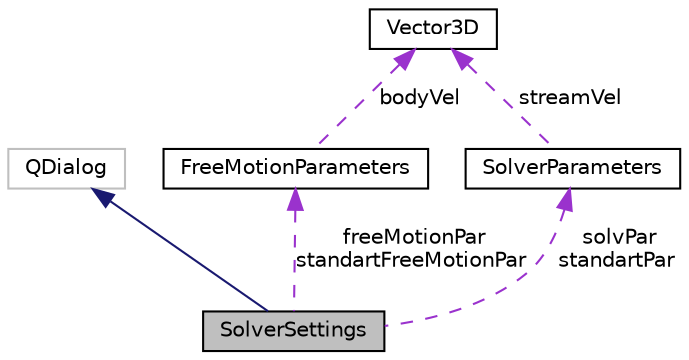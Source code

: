 digraph "SolverSettings"
{
  edge [fontname="Helvetica",fontsize="10",labelfontname="Helvetica",labelfontsize="10"];
  node [fontname="Helvetica",fontsize="10",shape=record];
  Node2 [label="SolverSettings",height=0.2,width=0.4,color="black", fillcolor="grey75", style="filled", fontcolor="black"];
  Node3 -> Node2 [dir="back",color="midnightblue",fontsize="10",style="solid",fontname="Helvetica"];
  Node3 [label="QDialog",height=0.2,width=0.4,color="grey75", fillcolor="white", style="filled"];
  Node4 -> Node2 [dir="back",color="darkorchid3",fontsize="10",style="dashed",label=" freeMotionPar\nstandartFreeMotionPar" ,fontname="Helvetica"];
  Node4 [label="FreeMotionParameters",height=0.2,width=0.4,color="black", fillcolor="white", style="filled",URL="$struct_free_motion_parameters.html",tooltip="Структура, хранящая параметры свободного движения "];
  Node5 -> Node4 [dir="back",color="darkorchid3",fontsize="10",style="dashed",label=" bodyVel" ,fontname="Helvetica"];
  Node5 [label="Vector3D",height=0.2,width=0.4,color="black", fillcolor="white", style="filled",URL="$class_vector3_d.html",tooltip="Класс, реализующий трехмерный вектор с double-компонентами "];
  Node6 -> Node2 [dir="back",color="darkorchid3",fontsize="10",style="dashed",label=" solvPar\nstandartPar" ,fontname="Helvetica"];
  Node6 [label="SolverParameters",height=0.2,width=0.4,color="black", fillcolor="white", style="filled",URL="$struct_solver_parameters.html",tooltip="Структура, хранящая параметры расчета "];
  Node5 -> Node6 [dir="back",color="darkorchid3",fontsize="10",style="dashed",label=" streamVel" ,fontname="Helvetica"];
}
